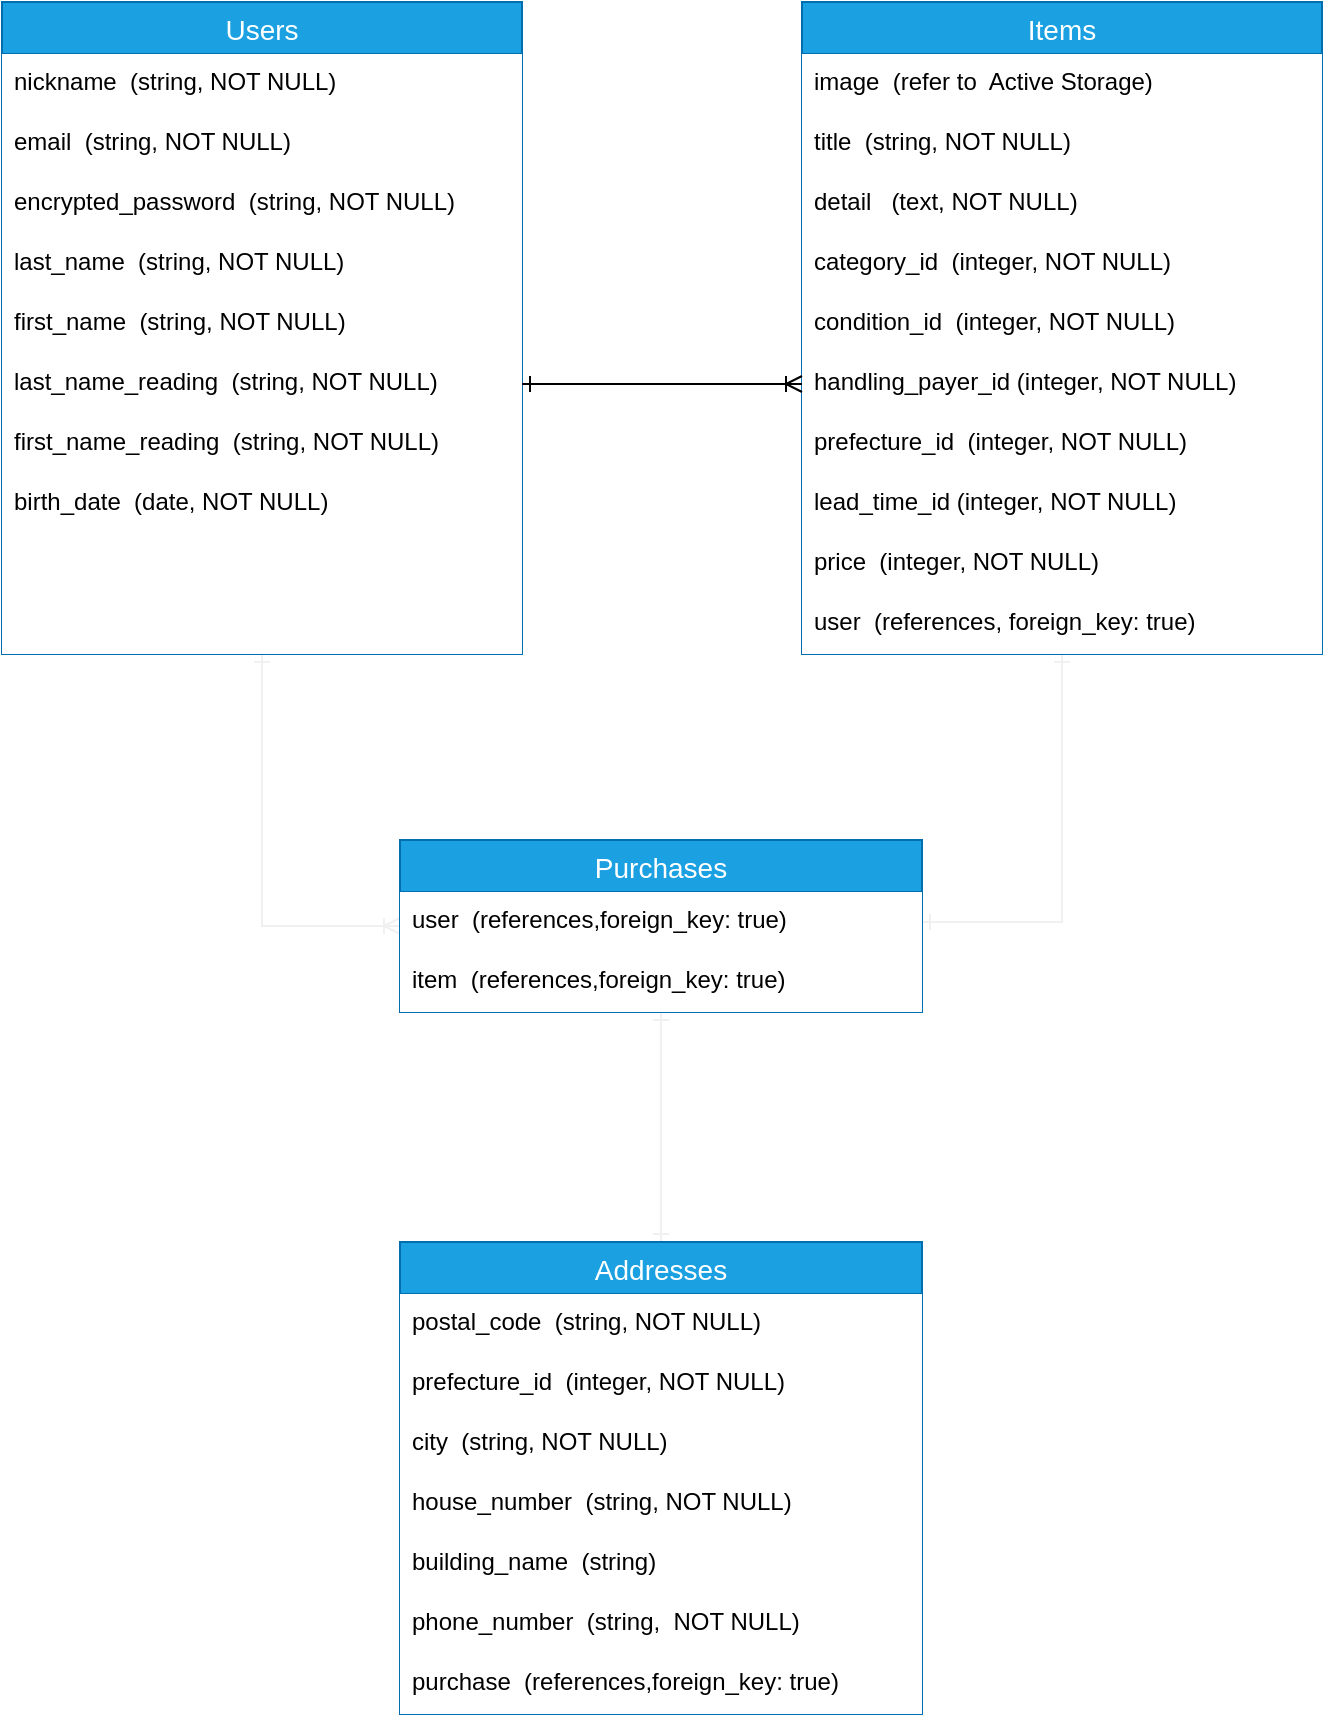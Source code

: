 <mxfile>
    <diagram id="VWKU0beYe09fQsbSkPKz" name="ページ1">
        <mxGraphModel dx="841" dy="627" grid="1" gridSize="10" guides="1" tooltips="1" connect="1" arrows="0" fold="1" page="1" pageScale="1" pageWidth="827" pageHeight="1169" math="0" shadow="0">
            <root>
                <mxCell id="0"/>
                <mxCell id="1" parent="0"/>
                <mxCell id="87" style="edgeStyle=orthogonalEdgeStyle;rounded=0;orthogonalLoop=1;jettySize=auto;html=1;exitX=0.5;exitY=1;exitDx=0;exitDy=0;entryX=0;entryY=0.5;entryDx=0;entryDy=0;fontColor=#000000;startArrow=ERone;startFill=0;endArrow=ERoneToMany;endFill=0;strokeColor=#f0f0f0;strokeWidth=1;" parent="1" source="28" target="54" edge="1">
                    <mxGeometry relative="1" as="geometry"/>
                </mxCell>
                <mxCell id="28" value="Users" style="swimlane;fontStyle=0;childLayout=stackLayout;horizontal=1;startSize=26;horizontalStack=0;resizeParent=1;resizeParentMax=0;resizeLast=0;collapsible=1;marginBottom=0;align=center;fontSize=14;fillColor=#1ba1e2;strokeColor=#006EAF;fontColor=#ffffff;" parent="1" vertex="1">
                    <mxGeometry x="80" y="80" width="260" height="326" as="geometry"/>
                </mxCell>
                <mxCell id="29" value="nickname  (string, NOT NULL)" style="text;strokeColor=none;spacingLeft=4;spacingRight=4;overflow=hidden;rotatable=0;points=[[0,0.5],[1,0.5]];portConstraint=eastwest;fontSize=12;fillColor=#FFFFFF;fontColor=#000000;" parent="28" vertex="1">
                    <mxGeometry y="26" width="260" height="30" as="geometry"/>
                </mxCell>
                <mxCell id="30" value="email  (string, NOT NULL)" style="text;strokeColor=none;spacingLeft=4;spacingRight=4;overflow=hidden;rotatable=0;points=[[0,0.5],[1,0.5]];portConstraint=eastwest;fontSize=12;fillColor=#FFFFFF;fontColor=#000000;" parent="28" vertex="1">
                    <mxGeometry y="56" width="260" height="30" as="geometry"/>
                </mxCell>
                <mxCell id="31" value="encrypted_password  (string, NOT NULL)" style="text;strokeColor=none;spacingLeft=4;spacingRight=4;overflow=hidden;rotatable=0;points=[[0,0.5],[1,0.5]];portConstraint=eastwest;fontSize=12;fillColor=#FFFFFF;fontColor=#000000;" parent="28" vertex="1">
                    <mxGeometry y="86" width="260" height="30" as="geometry"/>
                </mxCell>
                <mxCell id="34" value="last_name  (string, NOT NULL)" style="text;strokeColor=none;spacingLeft=4;spacingRight=4;overflow=hidden;rotatable=0;points=[[0,0.5],[1,0.5]];portConstraint=eastwest;fontSize=12;fillColor=#FFFFFF;fontColor=#000000;" parent="28" vertex="1">
                    <mxGeometry y="116" width="260" height="30" as="geometry"/>
                </mxCell>
                <mxCell id="33" value="first_name  (string, NOT NULL)" style="text;strokeColor=none;spacingLeft=4;spacingRight=4;overflow=hidden;rotatable=0;points=[[0,0.5],[1,0.5]];portConstraint=eastwest;fontSize=12;fillColor=#FFFFFF;fontColor=#000000;" parent="28" vertex="1">
                    <mxGeometry y="146" width="260" height="30" as="geometry"/>
                </mxCell>
                <mxCell id="36" value="last_name_reading  (string, NOT NULL)" style="text;strokeColor=none;spacingLeft=4;spacingRight=4;overflow=hidden;rotatable=0;points=[[0,0.5],[1,0.5]];portConstraint=eastwest;fontSize=12;fillColor=#FFFFFF;fontColor=#000000;" parent="28" vertex="1">
                    <mxGeometry y="176" width="260" height="30" as="geometry"/>
                </mxCell>
                <mxCell id="37" value="first_name_reading  (string, NOT NULL)" style="text;strokeColor=none;spacingLeft=4;spacingRight=4;overflow=hidden;rotatable=0;points=[[0,0.5],[1,0.5]];portConstraint=eastwest;fontSize=12;fillColor=#FFFFFF;fontColor=#000000;" parent="28" vertex="1">
                    <mxGeometry y="206" width="260" height="30" as="geometry"/>
                </mxCell>
                <mxCell id="38" value="birth_date  (date, NOT NULL)" style="text;strokeColor=none;spacingLeft=4;spacingRight=4;overflow=hidden;rotatable=0;points=[[0,0.5],[1,0.5]];portConstraint=eastwest;fontSize=12;fillColor=#FFFFFF;fontColor=#000000;" parent="28" vertex="1">
                    <mxGeometry y="236" width="260" height="30" as="geometry"/>
                </mxCell>
                <mxCell id="39" value="  " style="text;strokeColor=none;spacingLeft=4;spacingRight=4;overflow=hidden;rotatable=0;points=[[0,0.5],[1,0.5]];portConstraint=eastwest;fontSize=12;fillColor=#FFFFFF;fontColor=#000000;" parent="28" vertex="1">
                    <mxGeometry y="266" width="260" height="30" as="geometry"/>
                </mxCell>
                <mxCell id="40" value="  " style="text;strokeColor=none;spacingLeft=4;spacingRight=4;overflow=hidden;rotatable=0;points=[[0,0.5],[1,0.5]];portConstraint=eastwest;fontSize=12;fillColor=#FFFFFF;fontColor=#000000;" parent="28" vertex="1">
                    <mxGeometry y="296" width="260" height="30" as="geometry"/>
                </mxCell>
                <mxCell id="88" style="edgeStyle=orthogonalEdgeStyle;rounded=0;orthogonalLoop=1;jettySize=auto;html=1;exitX=0.5;exitY=1;exitDx=0;exitDy=0;entryX=1;entryY=0.5;entryDx=0;entryDy=0;fontColor=#000000;startArrow=ERone;startFill=0;endArrow=ERone;endFill=0;strokeColor=#f0f0f0;strokeWidth=1;" parent="1" source="41" target="55" edge="1">
                    <mxGeometry relative="1" as="geometry"/>
                </mxCell>
                <mxCell id="41" value="Items" style="swimlane;fontStyle=0;childLayout=stackLayout;horizontal=1;startSize=26;horizontalStack=0;resizeParent=1;resizeParentMax=0;resizeLast=0;collapsible=1;marginBottom=0;align=center;fontSize=14;fillColor=#1ba1e2;strokeColor=#006EAF;fontColor=#ffffff;" parent="1" vertex="1">
                    <mxGeometry x="480" y="80" width="260" height="326" as="geometry"/>
                </mxCell>
                <mxCell id="42" value="image  (refer to  Active Storage)" style="text;strokeColor=none;spacingLeft=4;spacingRight=4;overflow=hidden;rotatable=0;points=[[0,0.5],[1,0.5]];portConstraint=eastwest;fontSize=12;fillColor=#FFFFFF;fontColor=#000000;" parent="41" vertex="1">
                    <mxGeometry y="26" width="260" height="30" as="geometry"/>
                </mxCell>
                <mxCell id="43" value="title  (string, NOT NULL)" style="text;strokeColor=none;spacingLeft=4;spacingRight=4;overflow=hidden;rotatable=0;points=[[0,0.5],[1,0.5]];portConstraint=eastwest;fontSize=12;fillColor=#FFFFFF;fontColor=#000000;" parent="41" vertex="1">
                    <mxGeometry y="56" width="260" height="30" as="geometry"/>
                </mxCell>
                <mxCell id="44" value="detail   (text, NOT NULL)" style="text;strokeColor=none;spacingLeft=4;spacingRight=4;overflow=hidden;rotatable=0;points=[[0,0.5],[1,0.5]];portConstraint=eastwest;fontSize=12;fillColor=#FFFFFF;fontColor=#000000;" parent="41" vertex="1">
                    <mxGeometry y="86" width="260" height="30" as="geometry"/>
                </mxCell>
                <mxCell id="45" value="category_id  (integer, NOT NULL)" style="text;strokeColor=none;spacingLeft=4;spacingRight=4;overflow=hidden;rotatable=0;points=[[0,0.5],[1,0.5]];portConstraint=eastwest;fontSize=12;fillColor=#FFFFFF;fontColor=#000000;" parent="41" vertex="1">
                    <mxGeometry y="116" width="260" height="30" as="geometry"/>
                </mxCell>
                <mxCell id="46" value="condition_id  (integer, NOT NULL)" style="text;strokeColor=none;spacingLeft=4;spacingRight=4;overflow=hidden;rotatable=0;points=[[0,0.5],[1,0.5]];portConstraint=eastwest;fontSize=12;fillColor=#FFFFFF;fontColor=#000000;" parent="41" vertex="1">
                    <mxGeometry y="146" width="260" height="30" as="geometry"/>
                </mxCell>
                <mxCell id="47" value="handling_payer_id (integer, NOT NULL)" style="text;strokeColor=none;spacingLeft=4;spacingRight=4;overflow=hidden;rotatable=0;points=[[0,0.5],[1,0.5]];portConstraint=eastwest;fontSize=12;fillColor=#FFFFFF;fontColor=#000000;" parent="41" vertex="1">
                    <mxGeometry y="176" width="260" height="30" as="geometry"/>
                </mxCell>
                <mxCell id="48" value="prefecture_id  (integer, NOT NULL)" style="text;strokeColor=none;spacingLeft=4;spacingRight=4;overflow=hidden;rotatable=0;points=[[0,0.5],[1,0.5]];portConstraint=eastwest;fontSize=12;fillColor=#FFFFFF;fontColor=#000000;" parent="41" vertex="1">
                    <mxGeometry y="206" width="260" height="30" as="geometry"/>
                </mxCell>
                <mxCell id="49" value="lead_time_id (integer, NOT NULL)" style="text;strokeColor=none;spacingLeft=4;spacingRight=4;overflow=hidden;rotatable=0;points=[[0,0.5],[1,0.5]];portConstraint=eastwest;fontSize=12;fillColor=#FFFFFF;fontColor=#000000;" parent="41" vertex="1">
                    <mxGeometry y="236" width="260" height="30" as="geometry"/>
                </mxCell>
                <mxCell id="52" value="price  (integer, NOT NULL)" style="text;strokeColor=none;spacingLeft=4;spacingRight=4;overflow=hidden;rotatable=0;points=[[0,0.5],[1,0.5]];portConstraint=eastwest;fontSize=12;fillColor=#FFFFFF;fontColor=#000000;" parent="41" vertex="1">
                    <mxGeometry y="266" width="260" height="30" as="geometry"/>
                </mxCell>
                <mxCell id="78" value="user  (references, foreign_key: true)" style="text;strokeColor=none;spacingLeft=4;spacingRight=4;overflow=hidden;rotatable=0;points=[[0,0.5],[1,0.5]];portConstraint=eastwest;fontSize=12;fillColor=#FFFFFF;fontColor=#000000;" parent="41" vertex="1">
                    <mxGeometry y="296" width="260" height="30" as="geometry"/>
                </mxCell>
                <mxCell id="89" style="edgeStyle=orthogonalEdgeStyle;rounded=0;orthogonalLoop=1;jettySize=auto;html=1;exitX=0.5;exitY=1;exitDx=0;exitDy=0;entryX=0.5;entryY=0;entryDx=0;entryDy=0;fontColor=#000000;startArrow=ERone;startFill=0;endArrow=ERone;endFill=0;strokeColor=#f0f0f0;strokeWidth=1;" parent="1" source="54" target="65" edge="1">
                    <mxGeometry relative="1" as="geometry"/>
                </mxCell>
                <mxCell id="54" value="Purchases" style="swimlane;fontStyle=0;childLayout=stackLayout;horizontal=1;startSize=26;horizontalStack=0;resizeParent=1;resizeParentMax=0;resizeLast=0;collapsible=1;marginBottom=0;align=center;fontSize=14;fillColor=#1ba1e2;strokeColor=#006EAF;fontColor=#ffffff;" parent="1" vertex="1">
                    <mxGeometry x="279" y="499" width="261" height="86" as="geometry"/>
                </mxCell>
                <mxCell id="55" value="user  (references,foreign_key: true)" style="text;strokeColor=none;spacingLeft=4;spacingRight=4;overflow=hidden;rotatable=0;points=[[0,0.5],[1,0.5]];portConstraint=eastwest;fontSize=12;fillColor=#FFFFFF;fontColor=#000000;" parent="54" vertex="1">
                    <mxGeometry y="26" width="261" height="30" as="geometry"/>
                </mxCell>
                <mxCell id="79" value="item  (references,foreign_key: true)" style="text;strokeColor=none;spacingLeft=4;spacingRight=4;overflow=hidden;rotatable=0;points=[[0,0.5],[1,0.5]];portConstraint=eastwest;fontSize=12;fillColor=#FFFFFF;fontColor=#000000;" parent="54" vertex="1">
                    <mxGeometry y="56" width="261" height="30" as="geometry"/>
                </mxCell>
                <mxCell id="65" value="Addresses" style="swimlane;fontStyle=0;childLayout=stackLayout;horizontal=1;startSize=26;horizontalStack=0;resizeParent=1;resizeParentMax=0;resizeLast=0;collapsible=1;marginBottom=0;align=center;fontSize=14;fillColor=#1ba1e2;strokeColor=#006EAF;fontColor=#ffffff;" parent="1" vertex="1">
                    <mxGeometry x="279" y="700" width="261" height="236" as="geometry"/>
                </mxCell>
                <mxCell id="66" value="postal_code  (string, NOT NULL)" style="text;strokeColor=none;spacingLeft=4;spacingRight=4;overflow=hidden;rotatable=0;points=[[0,0.5],[1,0.5]];portConstraint=eastwest;fontSize=12;fillColor=#FFFFFF;fontColor=#000000;" parent="65" vertex="1">
                    <mxGeometry y="26" width="261" height="30" as="geometry"/>
                </mxCell>
                <mxCell id="76" value="prefecture_id  (integer, NOT NULL)" style="text;strokeColor=none;spacingLeft=4;spacingRight=4;overflow=hidden;rotatable=0;points=[[0,0.5],[1,0.5]];portConstraint=eastwest;fontSize=12;fillColor=#FFFFFF;fontColor=#000000;" parent="65" vertex="1">
                    <mxGeometry y="56" width="261" height="30" as="geometry"/>
                </mxCell>
                <mxCell id="67" value="city  (string, NOT NULL)" style="text;strokeColor=none;spacingLeft=4;spacingRight=4;overflow=hidden;rotatable=0;points=[[0,0.5],[1,0.5]];portConstraint=eastwest;fontSize=12;fillColor=#FFFFFF;fontColor=#000000;" parent="65" vertex="1">
                    <mxGeometry y="86" width="261" height="30" as="geometry"/>
                </mxCell>
                <mxCell id="68" value="house_number  (string, NOT NULL)" style="text;strokeColor=none;spacingLeft=4;spacingRight=4;overflow=hidden;rotatable=0;points=[[0,0.5],[1,0.5]];portConstraint=eastwest;fontSize=12;fillColor=#FFFFFF;fontColor=#000000;" parent="65" vertex="1">
                    <mxGeometry y="116" width="261" height="30" as="geometry"/>
                </mxCell>
                <mxCell id="69" value="building_name  (string)" style="text;strokeColor=none;spacingLeft=4;spacingRight=4;overflow=hidden;rotatable=0;points=[[0,0.5],[1,0.5]];portConstraint=eastwest;fontSize=12;fillColor=#FFFFFF;fontColor=#000000;" parent="65" vertex="1">
                    <mxGeometry y="146" width="261" height="30" as="geometry"/>
                </mxCell>
                <mxCell id="71" value="phone_number  (string,  NOT NULL)" style="text;strokeColor=none;spacingLeft=4;spacingRight=4;overflow=hidden;rotatable=0;points=[[0,0.5],[1,0.5]];portConstraint=eastwest;fontSize=12;fillColor=#FFFFFF;fontColor=#000000;" parent="65" vertex="1">
                    <mxGeometry y="176" width="261" height="30" as="geometry"/>
                </mxCell>
                <mxCell id="70" value="purchase  (references,foreign_key: true)" style="text;strokeColor=none;spacingLeft=4;spacingRight=4;overflow=hidden;rotatable=0;points=[[0,0.5],[1,0.5]];portConstraint=eastwest;fontSize=12;fillColor=#FFFFFF;fontColor=#000000;" parent="65" vertex="1">
                    <mxGeometry y="206" width="261" height="30" as="geometry"/>
                </mxCell>
                <mxCell id="80" style="edgeStyle=orthogonalEdgeStyle;rounded=0;orthogonalLoop=1;jettySize=auto;html=1;exitX=1;exitY=0.5;exitDx=0;exitDy=0;endArrow=ERoneToMany;endFill=0;strokeWidth=1;startArrow=ERone;startFill=0;entryX=0;entryY=0.5;entryDx=0;entryDy=0;" parent="1" source="36" target="47" edge="1">
                    <mxGeometry relative="1" as="geometry">
                        <mxPoint x="460" y="271" as="targetPoint"/>
                        <Array as="points"/>
                    </mxGeometry>
                </mxCell>
            </root>
        </mxGraphModel>
    </diagram>
</mxfile>